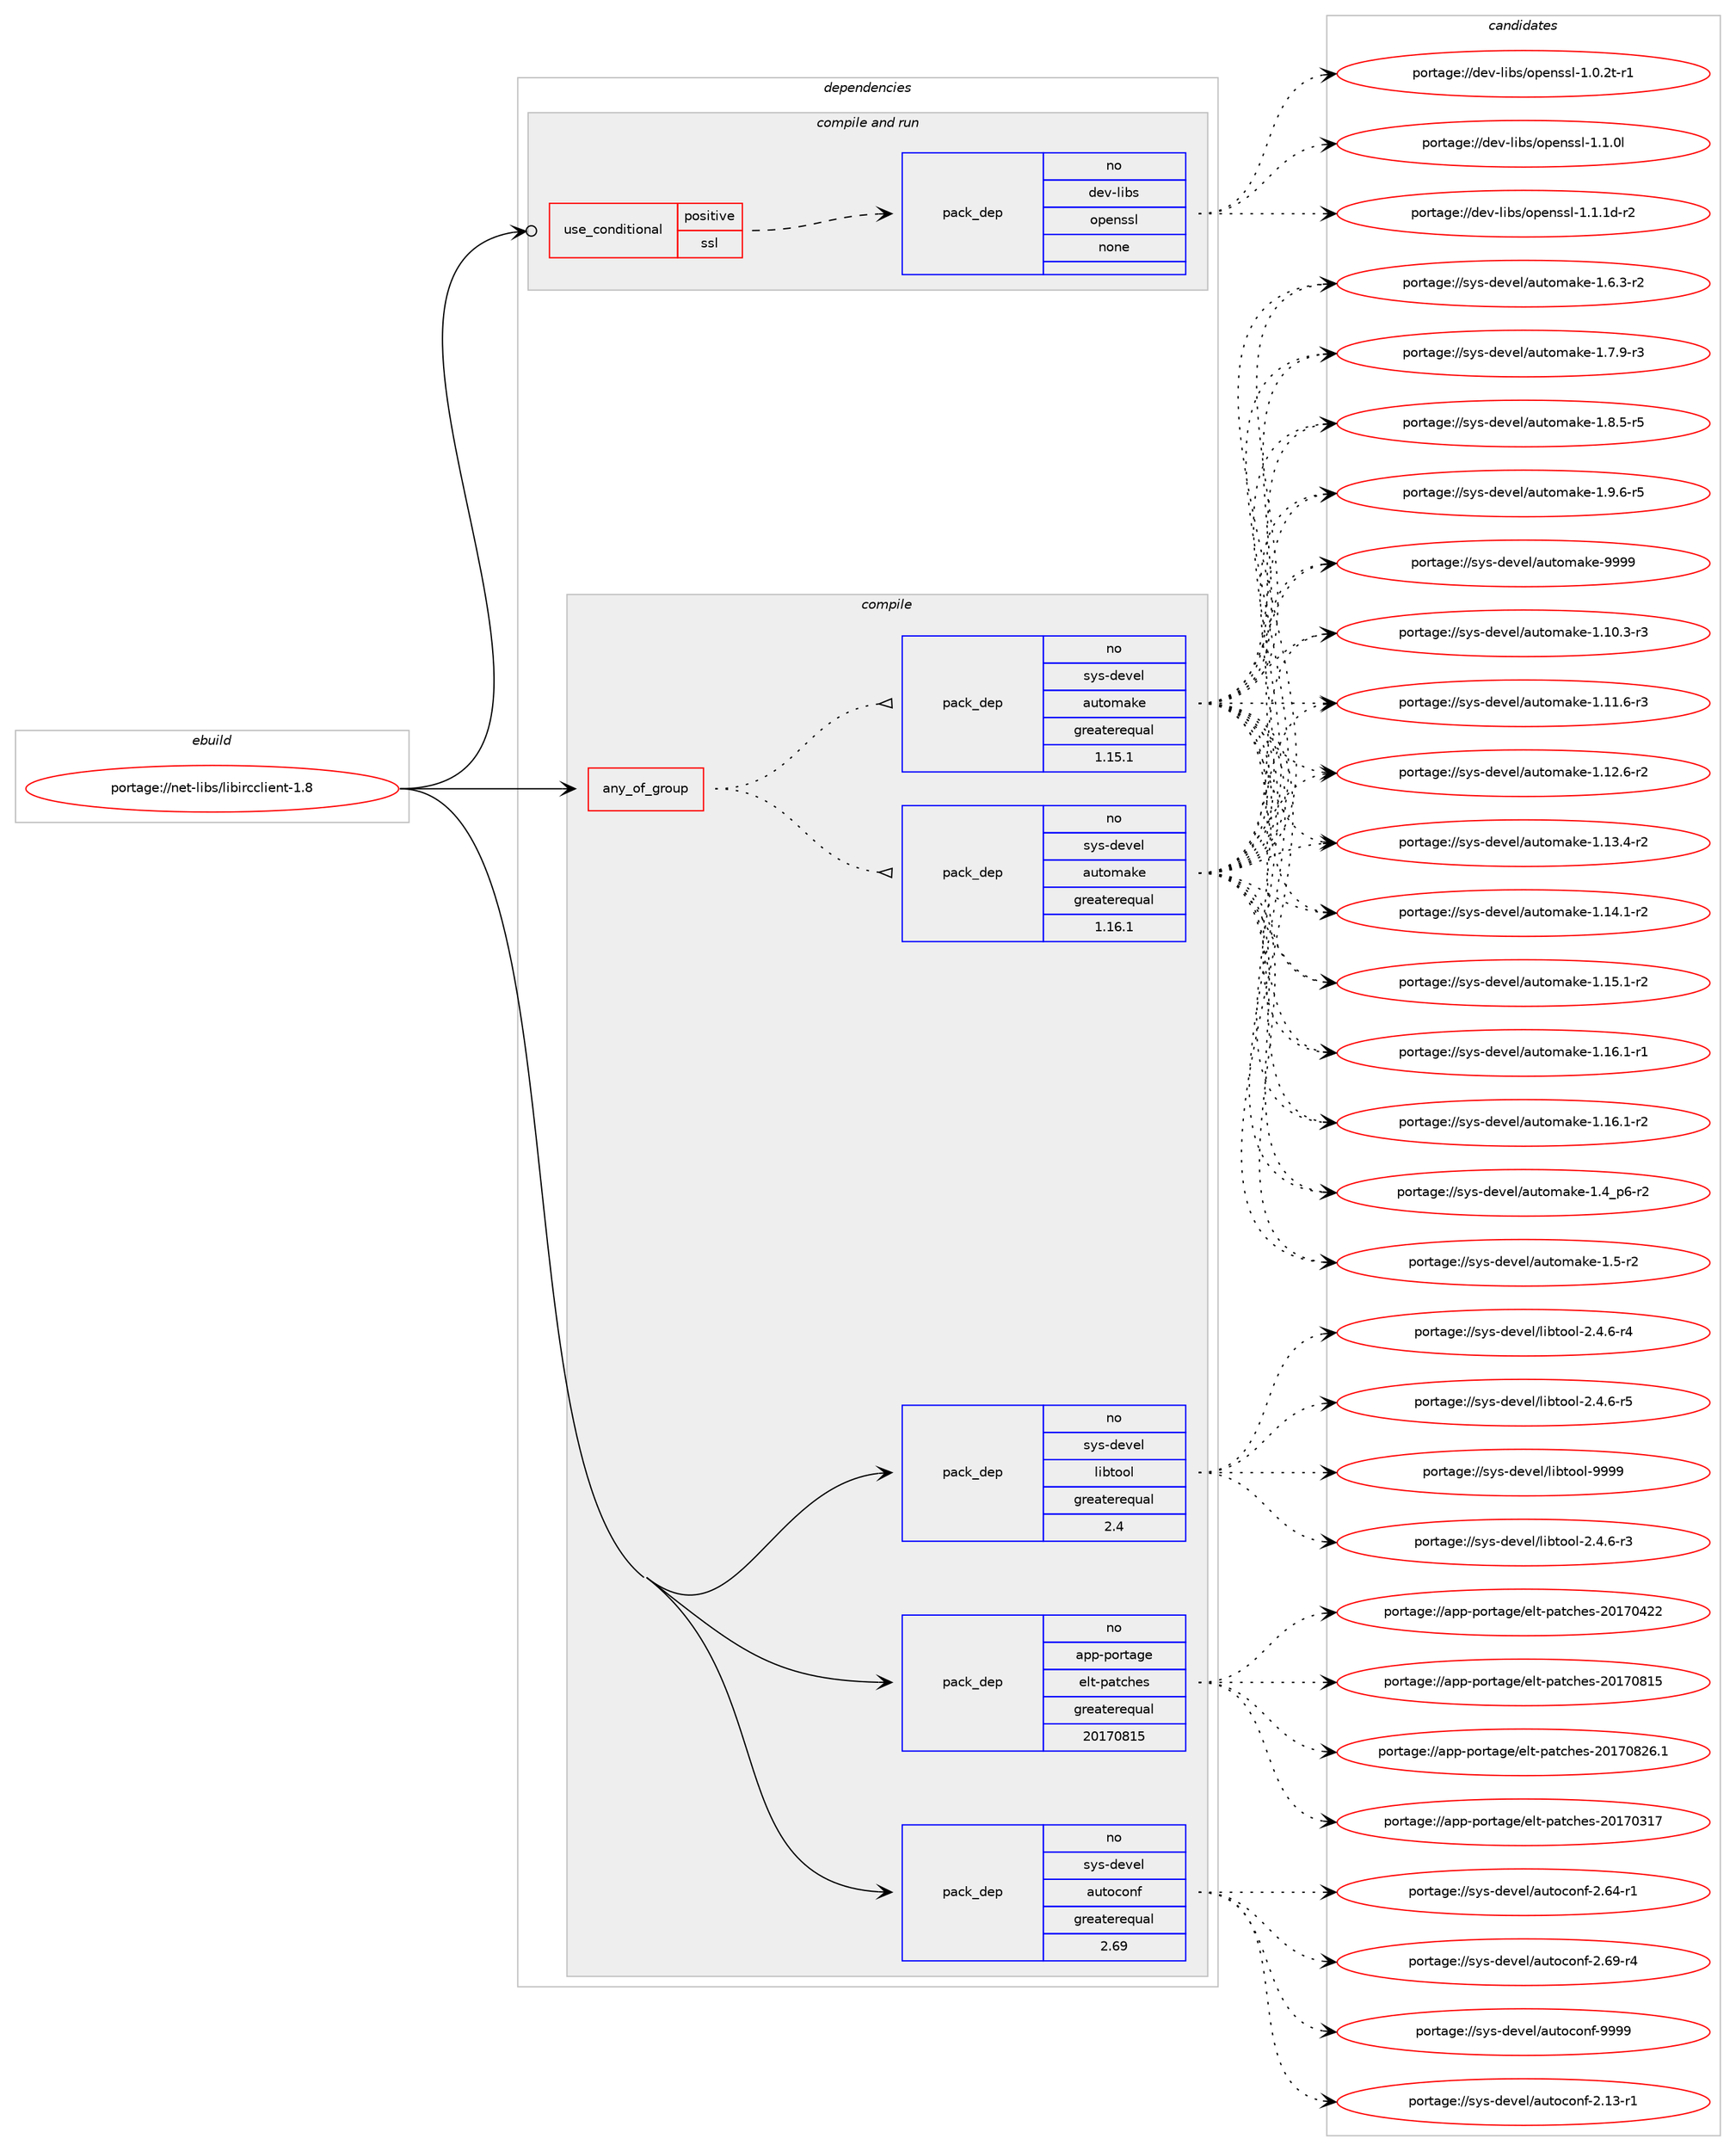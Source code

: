 digraph prolog {

# *************
# Graph options
# *************

newrank=true;
concentrate=true;
compound=true;
graph [rankdir=LR,fontname=Helvetica,fontsize=10,ranksep=1.5];#, ranksep=2.5, nodesep=0.2];
edge  [arrowhead=vee];
node  [fontname=Helvetica,fontsize=10];

# **********
# The ebuild
# **********

subgraph cluster_leftcol {
color=gray;
rank=same;
label=<<i>ebuild</i>>;
id [label="portage://net-libs/libircclient-1.8", color=red, width=4, href="../net-libs/libircclient-1.8.svg"];
}

# ****************
# The dependencies
# ****************

subgraph cluster_midcol {
color=gray;
label=<<i>dependencies</i>>;
subgraph cluster_compile {
fillcolor="#eeeeee";
style=filled;
label=<<i>compile</i>>;
subgraph any5793 {
dependency359413 [label=<<TABLE BORDER="0" CELLBORDER="1" CELLSPACING="0" CELLPADDING="4"><TR><TD CELLPADDING="10">any_of_group</TD></TR></TABLE>>, shape=none, color=red];subgraph pack263568 {
dependency359414 [label=<<TABLE BORDER="0" CELLBORDER="1" CELLSPACING="0" CELLPADDING="4" WIDTH="220"><TR><TD ROWSPAN="6" CELLPADDING="30">pack_dep</TD></TR><TR><TD WIDTH="110">no</TD></TR><TR><TD>sys-devel</TD></TR><TR><TD>automake</TD></TR><TR><TD>greaterequal</TD></TR><TR><TD>1.16.1</TD></TR></TABLE>>, shape=none, color=blue];
}
dependency359413:e -> dependency359414:w [weight=20,style="dotted",arrowhead="oinv"];
subgraph pack263569 {
dependency359415 [label=<<TABLE BORDER="0" CELLBORDER="1" CELLSPACING="0" CELLPADDING="4" WIDTH="220"><TR><TD ROWSPAN="6" CELLPADDING="30">pack_dep</TD></TR><TR><TD WIDTH="110">no</TD></TR><TR><TD>sys-devel</TD></TR><TR><TD>automake</TD></TR><TR><TD>greaterequal</TD></TR><TR><TD>1.15.1</TD></TR></TABLE>>, shape=none, color=blue];
}
dependency359413:e -> dependency359415:w [weight=20,style="dotted",arrowhead="oinv"];
}
id:e -> dependency359413:w [weight=20,style="solid",arrowhead="vee"];
subgraph pack263570 {
dependency359416 [label=<<TABLE BORDER="0" CELLBORDER="1" CELLSPACING="0" CELLPADDING="4" WIDTH="220"><TR><TD ROWSPAN="6" CELLPADDING="30">pack_dep</TD></TR><TR><TD WIDTH="110">no</TD></TR><TR><TD>app-portage</TD></TR><TR><TD>elt-patches</TD></TR><TR><TD>greaterequal</TD></TR><TR><TD>20170815</TD></TR></TABLE>>, shape=none, color=blue];
}
id:e -> dependency359416:w [weight=20,style="solid",arrowhead="vee"];
subgraph pack263571 {
dependency359417 [label=<<TABLE BORDER="0" CELLBORDER="1" CELLSPACING="0" CELLPADDING="4" WIDTH="220"><TR><TD ROWSPAN="6" CELLPADDING="30">pack_dep</TD></TR><TR><TD WIDTH="110">no</TD></TR><TR><TD>sys-devel</TD></TR><TR><TD>autoconf</TD></TR><TR><TD>greaterequal</TD></TR><TR><TD>2.69</TD></TR></TABLE>>, shape=none, color=blue];
}
id:e -> dependency359417:w [weight=20,style="solid",arrowhead="vee"];
subgraph pack263572 {
dependency359418 [label=<<TABLE BORDER="0" CELLBORDER="1" CELLSPACING="0" CELLPADDING="4" WIDTH="220"><TR><TD ROWSPAN="6" CELLPADDING="30">pack_dep</TD></TR><TR><TD WIDTH="110">no</TD></TR><TR><TD>sys-devel</TD></TR><TR><TD>libtool</TD></TR><TR><TD>greaterequal</TD></TR><TR><TD>2.4</TD></TR></TABLE>>, shape=none, color=blue];
}
id:e -> dependency359418:w [weight=20,style="solid",arrowhead="vee"];
}
subgraph cluster_compileandrun {
fillcolor="#eeeeee";
style=filled;
label=<<i>compile and run</i>>;
subgraph cond89900 {
dependency359419 [label=<<TABLE BORDER="0" CELLBORDER="1" CELLSPACING="0" CELLPADDING="4"><TR><TD ROWSPAN="3" CELLPADDING="10">use_conditional</TD></TR><TR><TD>positive</TD></TR><TR><TD>ssl</TD></TR></TABLE>>, shape=none, color=red];
subgraph pack263573 {
dependency359420 [label=<<TABLE BORDER="0" CELLBORDER="1" CELLSPACING="0" CELLPADDING="4" WIDTH="220"><TR><TD ROWSPAN="6" CELLPADDING="30">pack_dep</TD></TR><TR><TD WIDTH="110">no</TD></TR><TR><TD>dev-libs</TD></TR><TR><TD>openssl</TD></TR><TR><TD>none</TD></TR><TR><TD></TD></TR></TABLE>>, shape=none, color=blue];
}
dependency359419:e -> dependency359420:w [weight=20,style="dashed",arrowhead="vee"];
}
id:e -> dependency359419:w [weight=20,style="solid",arrowhead="odotvee"];
}
subgraph cluster_run {
fillcolor="#eeeeee";
style=filled;
label=<<i>run</i>>;
}
}

# **************
# The candidates
# **************

subgraph cluster_choices {
rank=same;
color=gray;
label=<<i>candidates</i>>;

subgraph choice263568 {
color=black;
nodesep=1;
choiceportage11512111545100101118101108479711711611110997107101454946494846514511451 [label="portage://sys-devel/automake-1.10.3-r3", color=red, width=4,href="../sys-devel/automake-1.10.3-r3.svg"];
choiceportage11512111545100101118101108479711711611110997107101454946494946544511451 [label="portage://sys-devel/automake-1.11.6-r3", color=red, width=4,href="../sys-devel/automake-1.11.6-r3.svg"];
choiceportage11512111545100101118101108479711711611110997107101454946495046544511450 [label="portage://sys-devel/automake-1.12.6-r2", color=red, width=4,href="../sys-devel/automake-1.12.6-r2.svg"];
choiceportage11512111545100101118101108479711711611110997107101454946495146524511450 [label="portage://sys-devel/automake-1.13.4-r2", color=red, width=4,href="../sys-devel/automake-1.13.4-r2.svg"];
choiceportage11512111545100101118101108479711711611110997107101454946495246494511450 [label="portage://sys-devel/automake-1.14.1-r2", color=red, width=4,href="../sys-devel/automake-1.14.1-r2.svg"];
choiceportage11512111545100101118101108479711711611110997107101454946495346494511450 [label="portage://sys-devel/automake-1.15.1-r2", color=red, width=4,href="../sys-devel/automake-1.15.1-r2.svg"];
choiceportage11512111545100101118101108479711711611110997107101454946495446494511449 [label="portage://sys-devel/automake-1.16.1-r1", color=red, width=4,href="../sys-devel/automake-1.16.1-r1.svg"];
choiceportage11512111545100101118101108479711711611110997107101454946495446494511450 [label="portage://sys-devel/automake-1.16.1-r2", color=red, width=4,href="../sys-devel/automake-1.16.1-r2.svg"];
choiceportage115121115451001011181011084797117116111109971071014549465295112544511450 [label="portage://sys-devel/automake-1.4_p6-r2", color=red, width=4,href="../sys-devel/automake-1.4_p6-r2.svg"];
choiceportage11512111545100101118101108479711711611110997107101454946534511450 [label="portage://sys-devel/automake-1.5-r2", color=red, width=4,href="../sys-devel/automake-1.5-r2.svg"];
choiceportage115121115451001011181011084797117116111109971071014549465446514511450 [label="portage://sys-devel/automake-1.6.3-r2", color=red, width=4,href="../sys-devel/automake-1.6.3-r2.svg"];
choiceportage115121115451001011181011084797117116111109971071014549465546574511451 [label="portage://sys-devel/automake-1.7.9-r3", color=red, width=4,href="../sys-devel/automake-1.7.9-r3.svg"];
choiceportage115121115451001011181011084797117116111109971071014549465646534511453 [label="portage://sys-devel/automake-1.8.5-r5", color=red, width=4,href="../sys-devel/automake-1.8.5-r5.svg"];
choiceportage115121115451001011181011084797117116111109971071014549465746544511453 [label="portage://sys-devel/automake-1.9.6-r5", color=red, width=4,href="../sys-devel/automake-1.9.6-r5.svg"];
choiceportage115121115451001011181011084797117116111109971071014557575757 [label="portage://sys-devel/automake-9999", color=red, width=4,href="../sys-devel/automake-9999.svg"];
dependency359414:e -> choiceportage11512111545100101118101108479711711611110997107101454946494846514511451:w [style=dotted,weight="100"];
dependency359414:e -> choiceportage11512111545100101118101108479711711611110997107101454946494946544511451:w [style=dotted,weight="100"];
dependency359414:e -> choiceportage11512111545100101118101108479711711611110997107101454946495046544511450:w [style=dotted,weight="100"];
dependency359414:e -> choiceportage11512111545100101118101108479711711611110997107101454946495146524511450:w [style=dotted,weight="100"];
dependency359414:e -> choiceportage11512111545100101118101108479711711611110997107101454946495246494511450:w [style=dotted,weight="100"];
dependency359414:e -> choiceportage11512111545100101118101108479711711611110997107101454946495346494511450:w [style=dotted,weight="100"];
dependency359414:e -> choiceportage11512111545100101118101108479711711611110997107101454946495446494511449:w [style=dotted,weight="100"];
dependency359414:e -> choiceportage11512111545100101118101108479711711611110997107101454946495446494511450:w [style=dotted,weight="100"];
dependency359414:e -> choiceportage115121115451001011181011084797117116111109971071014549465295112544511450:w [style=dotted,weight="100"];
dependency359414:e -> choiceportage11512111545100101118101108479711711611110997107101454946534511450:w [style=dotted,weight="100"];
dependency359414:e -> choiceportage115121115451001011181011084797117116111109971071014549465446514511450:w [style=dotted,weight="100"];
dependency359414:e -> choiceportage115121115451001011181011084797117116111109971071014549465546574511451:w [style=dotted,weight="100"];
dependency359414:e -> choiceportage115121115451001011181011084797117116111109971071014549465646534511453:w [style=dotted,weight="100"];
dependency359414:e -> choiceportage115121115451001011181011084797117116111109971071014549465746544511453:w [style=dotted,weight="100"];
dependency359414:e -> choiceportage115121115451001011181011084797117116111109971071014557575757:w [style=dotted,weight="100"];
}
subgraph choice263569 {
color=black;
nodesep=1;
choiceportage11512111545100101118101108479711711611110997107101454946494846514511451 [label="portage://sys-devel/automake-1.10.3-r3", color=red, width=4,href="../sys-devel/automake-1.10.3-r3.svg"];
choiceportage11512111545100101118101108479711711611110997107101454946494946544511451 [label="portage://sys-devel/automake-1.11.6-r3", color=red, width=4,href="../sys-devel/automake-1.11.6-r3.svg"];
choiceportage11512111545100101118101108479711711611110997107101454946495046544511450 [label="portage://sys-devel/automake-1.12.6-r2", color=red, width=4,href="../sys-devel/automake-1.12.6-r2.svg"];
choiceportage11512111545100101118101108479711711611110997107101454946495146524511450 [label="portage://sys-devel/automake-1.13.4-r2", color=red, width=4,href="../sys-devel/automake-1.13.4-r2.svg"];
choiceportage11512111545100101118101108479711711611110997107101454946495246494511450 [label="portage://sys-devel/automake-1.14.1-r2", color=red, width=4,href="../sys-devel/automake-1.14.1-r2.svg"];
choiceportage11512111545100101118101108479711711611110997107101454946495346494511450 [label="portage://sys-devel/automake-1.15.1-r2", color=red, width=4,href="../sys-devel/automake-1.15.1-r2.svg"];
choiceportage11512111545100101118101108479711711611110997107101454946495446494511449 [label="portage://sys-devel/automake-1.16.1-r1", color=red, width=4,href="../sys-devel/automake-1.16.1-r1.svg"];
choiceportage11512111545100101118101108479711711611110997107101454946495446494511450 [label="portage://sys-devel/automake-1.16.1-r2", color=red, width=4,href="../sys-devel/automake-1.16.1-r2.svg"];
choiceportage115121115451001011181011084797117116111109971071014549465295112544511450 [label="portage://sys-devel/automake-1.4_p6-r2", color=red, width=4,href="../sys-devel/automake-1.4_p6-r2.svg"];
choiceportage11512111545100101118101108479711711611110997107101454946534511450 [label="portage://sys-devel/automake-1.5-r2", color=red, width=4,href="../sys-devel/automake-1.5-r2.svg"];
choiceportage115121115451001011181011084797117116111109971071014549465446514511450 [label="portage://sys-devel/automake-1.6.3-r2", color=red, width=4,href="../sys-devel/automake-1.6.3-r2.svg"];
choiceportage115121115451001011181011084797117116111109971071014549465546574511451 [label="portage://sys-devel/automake-1.7.9-r3", color=red, width=4,href="../sys-devel/automake-1.7.9-r3.svg"];
choiceportage115121115451001011181011084797117116111109971071014549465646534511453 [label="portage://sys-devel/automake-1.8.5-r5", color=red, width=4,href="../sys-devel/automake-1.8.5-r5.svg"];
choiceportage115121115451001011181011084797117116111109971071014549465746544511453 [label="portage://sys-devel/automake-1.9.6-r5", color=red, width=4,href="../sys-devel/automake-1.9.6-r5.svg"];
choiceportage115121115451001011181011084797117116111109971071014557575757 [label="portage://sys-devel/automake-9999", color=red, width=4,href="../sys-devel/automake-9999.svg"];
dependency359415:e -> choiceportage11512111545100101118101108479711711611110997107101454946494846514511451:w [style=dotted,weight="100"];
dependency359415:e -> choiceportage11512111545100101118101108479711711611110997107101454946494946544511451:w [style=dotted,weight="100"];
dependency359415:e -> choiceportage11512111545100101118101108479711711611110997107101454946495046544511450:w [style=dotted,weight="100"];
dependency359415:e -> choiceportage11512111545100101118101108479711711611110997107101454946495146524511450:w [style=dotted,weight="100"];
dependency359415:e -> choiceportage11512111545100101118101108479711711611110997107101454946495246494511450:w [style=dotted,weight="100"];
dependency359415:e -> choiceportage11512111545100101118101108479711711611110997107101454946495346494511450:w [style=dotted,weight="100"];
dependency359415:e -> choiceportage11512111545100101118101108479711711611110997107101454946495446494511449:w [style=dotted,weight="100"];
dependency359415:e -> choiceportage11512111545100101118101108479711711611110997107101454946495446494511450:w [style=dotted,weight="100"];
dependency359415:e -> choiceportage115121115451001011181011084797117116111109971071014549465295112544511450:w [style=dotted,weight="100"];
dependency359415:e -> choiceportage11512111545100101118101108479711711611110997107101454946534511450:w [style=dotted,weight="100"];
dependency359415:e -> choiceportage115121115451001011181011084797117116111109971071014549465446514511450:w [style=dotted,weight="100"];
dependency359415:e -> choiceportage115121115451001011181011084797117116111109971071014549465546574511451:w [style=dotted,weight="100"];
dependency359415:e -> choiceportage115121115451001011181011084797117116111109971071014549465646534511453:w [style=dotted,weight="100"];
dependency359415:e -> choiceportage115121115451001011181011084797117116111109971071014549465746544511453:w [style=dotted,weight="100"];
dependency359415:e -> choiceportage115121115451001011181011084797117116111109971071014557575757:w [style=dotted,weight="100"];
}
subgraph choice263570 {
color=black;
nodesep=1;
choiceportage97112112451121111141169710310147101108116451129711699104101115455048495548514955 [label="portage://app-portage/elt-patches-20170317", color=red, width=4,href="../app-portage/elt-patches-20170317.svg"];
choiceportage97112112451121111141169710310147101108116451129711699104101115455048495548525050 [label="portage://app-portage/elt-patches-20170422", color=red, width=4,href="../app-portage/elt-patches-20170422.svg"];
choiceportage97112112451121111141169710310147101108116451129711699104101115455048495548564953 [label="portage://app-portage/elt-patches-20170815", color=red, width=4,href="../app-portage/elt-patches-20170815.svg"];
choiceportage971121124511211111411697103101471011081164511297116991041011154550484955485650544649 [label="portage://app-portage/elt-patches-20170826.1", color=red, width=4,href="../app-portage/elt-patches-20170826.1.svg"];
dependency359416:e -> choiceportage97112112451121111141169710310147101108116451129711699104101115455048495548514955:w [style=dotted,weight="100"];
dependency359416:e -> choiceportage97112112451121111141169710310147101108116451129711699104101115455048495548525050:w [style=dotted,weight="100"];
dependency359416:e -> choiceportage97112112451121111141169710310147101108116451129711699104101115455048495548564953:w [style=dotted,weight="100"];
dependency359416:e -> choiceportage971121124511211111411697103101471011081164511297116991041011154550484955485650544649:w [style=dotted,weight="100"];
}
subgraph choice263571 {
color=black;
nodesep=1;
choiceportage1151211154510010111810110847971171161119911111010245504649514511449 [label="portage://sys-devel/autoconf-2.13-r1", color=red, width=4,href="../sys-devel/autoconf-2.13-r1.svg"];
choiceportage1151211154510010111810110847971171161119911111010245504654524511449 [label="portage://sys-devel/autoconf-2.64-r1", color=red, width=4,href="../sys-devel/autoconf-2.64-r1.svg"];
choiceportage1151211154510010111810110847971171161119911111010245504654574511452 [label="portage://sys-devel/autoconf-2.69-r4", color=red, width=4,href="../sys-devel/autoconf-2.69-r4.svg"];
choiceportage115121115451001011181011084797117116111991111101024557575757 [label="portage://sys-devel/autoconf-9999", color=red, width=4,href="../sys-devel/autoconf-9999.svg"];
dependency359417:e -> choiceportage1151211154510010111810110847971171161119911111010245504649514511449:w [style=dotted,weight="100"];
dependency359417:e -> choiceportage1151211154510010111810110847971171161119911111010245504654524511449:w [style=dotted,weight="100"];
dependency359417:e -> choiceportage1151211154510010111810110847971171161119911111010245504654574511452:w [style=dotted,weight="100"];
dependency359417:e -> choiceportage115121115451001011181011084797117116111991111101024557575757:w [style=dotted,weight="100"];
}
subgraph choice263572 {
color=black;
nodesep=1;
choiceportage1151211154510010111810110847108105981161111111084550465246544511451 [label="portage://sys-devel/libtool-2.4.6-r3", color=red, width=4,href="../sys-devel/libtool-2.4.6-r3.svg"];
choiceportage1151211154510010111810110847108105981161111111084550465246544511452 [label="portage://sys-devel/libtool-2.4.6-r4", color=red, width=4,href="../sys-devel/libtool-2.4.6-r4.svg"];
choiceportage1151211154510010111810110847108105981161111111084550465246544511453 [label="portage://sys-devel/libtool-2.4.6-r5", color=red, width=4,href="../sys-devel/libtool-2.4.6-r5.svg"];
choiceportage1151211154510010111810110847108105981161111111084557575757 [label="portage://sys-devel/libtool-9999", color=red, width=4,href="../sys-devel/libtool-9999.svg"];
dependency359418:e -> choiceportage1151211154510010111810110847108105981161111111084550465246544511451:w [style=dotted,weight="100"];
dependency359418:e -> choiceportage1151211154510010111810110847108105981161111111084550465246544511452:w [style=dotted,weight="100"];
dependency359418:e -> choiceportage1151211154510010111810110847108105981161111111084550465246544511453:w [style=dotted,weight="100"];
dependency359418:e -> choiceportage1151211154510010111810110847108105981161111111084557575757:w [style=dotted,weight="100"];
}
subgraph choice263573 {
color=black;
nodesep=1;
choiceportage1001011184510810598115471111121011101151151084549464846501164511449 [label="portage://dev-libs/openssl-1.0.2t-r1", color=red, width=4,href="../dev-libs/openssl-1.0.2t-r1.svg"];
choiceportage100101118451081059811547111112101110115115108454946494648108 [label="portage://dev-libs/openssl-1.1.0l", color=red, width=4,href="../dev-libs/openssl-1.1.0l.svg"];
choiceportage1001011184510810598115471111121011101151151084549464946491004511450 [label="portage://dev-libs/openssl-1.1.1d-r2", color=red, width=4,href="../dev-libs/openssl-1.1.1d-r2.svg"];
dependency359420:e -> choiceportage1001011184510810598115471111121011101151151084549464846501164511449:w [style=dotted,weight="100"];
dependency359420:e -> choiceportage100101118451081059811547111112101110115115108454946494648108:w [style=dotted,weight="100"];
dependency359420:e -> choiceportage1001011184510810598115471111121011101151151084549464946491004511450:w [style=dotted,weight="100"];
}
}

}
